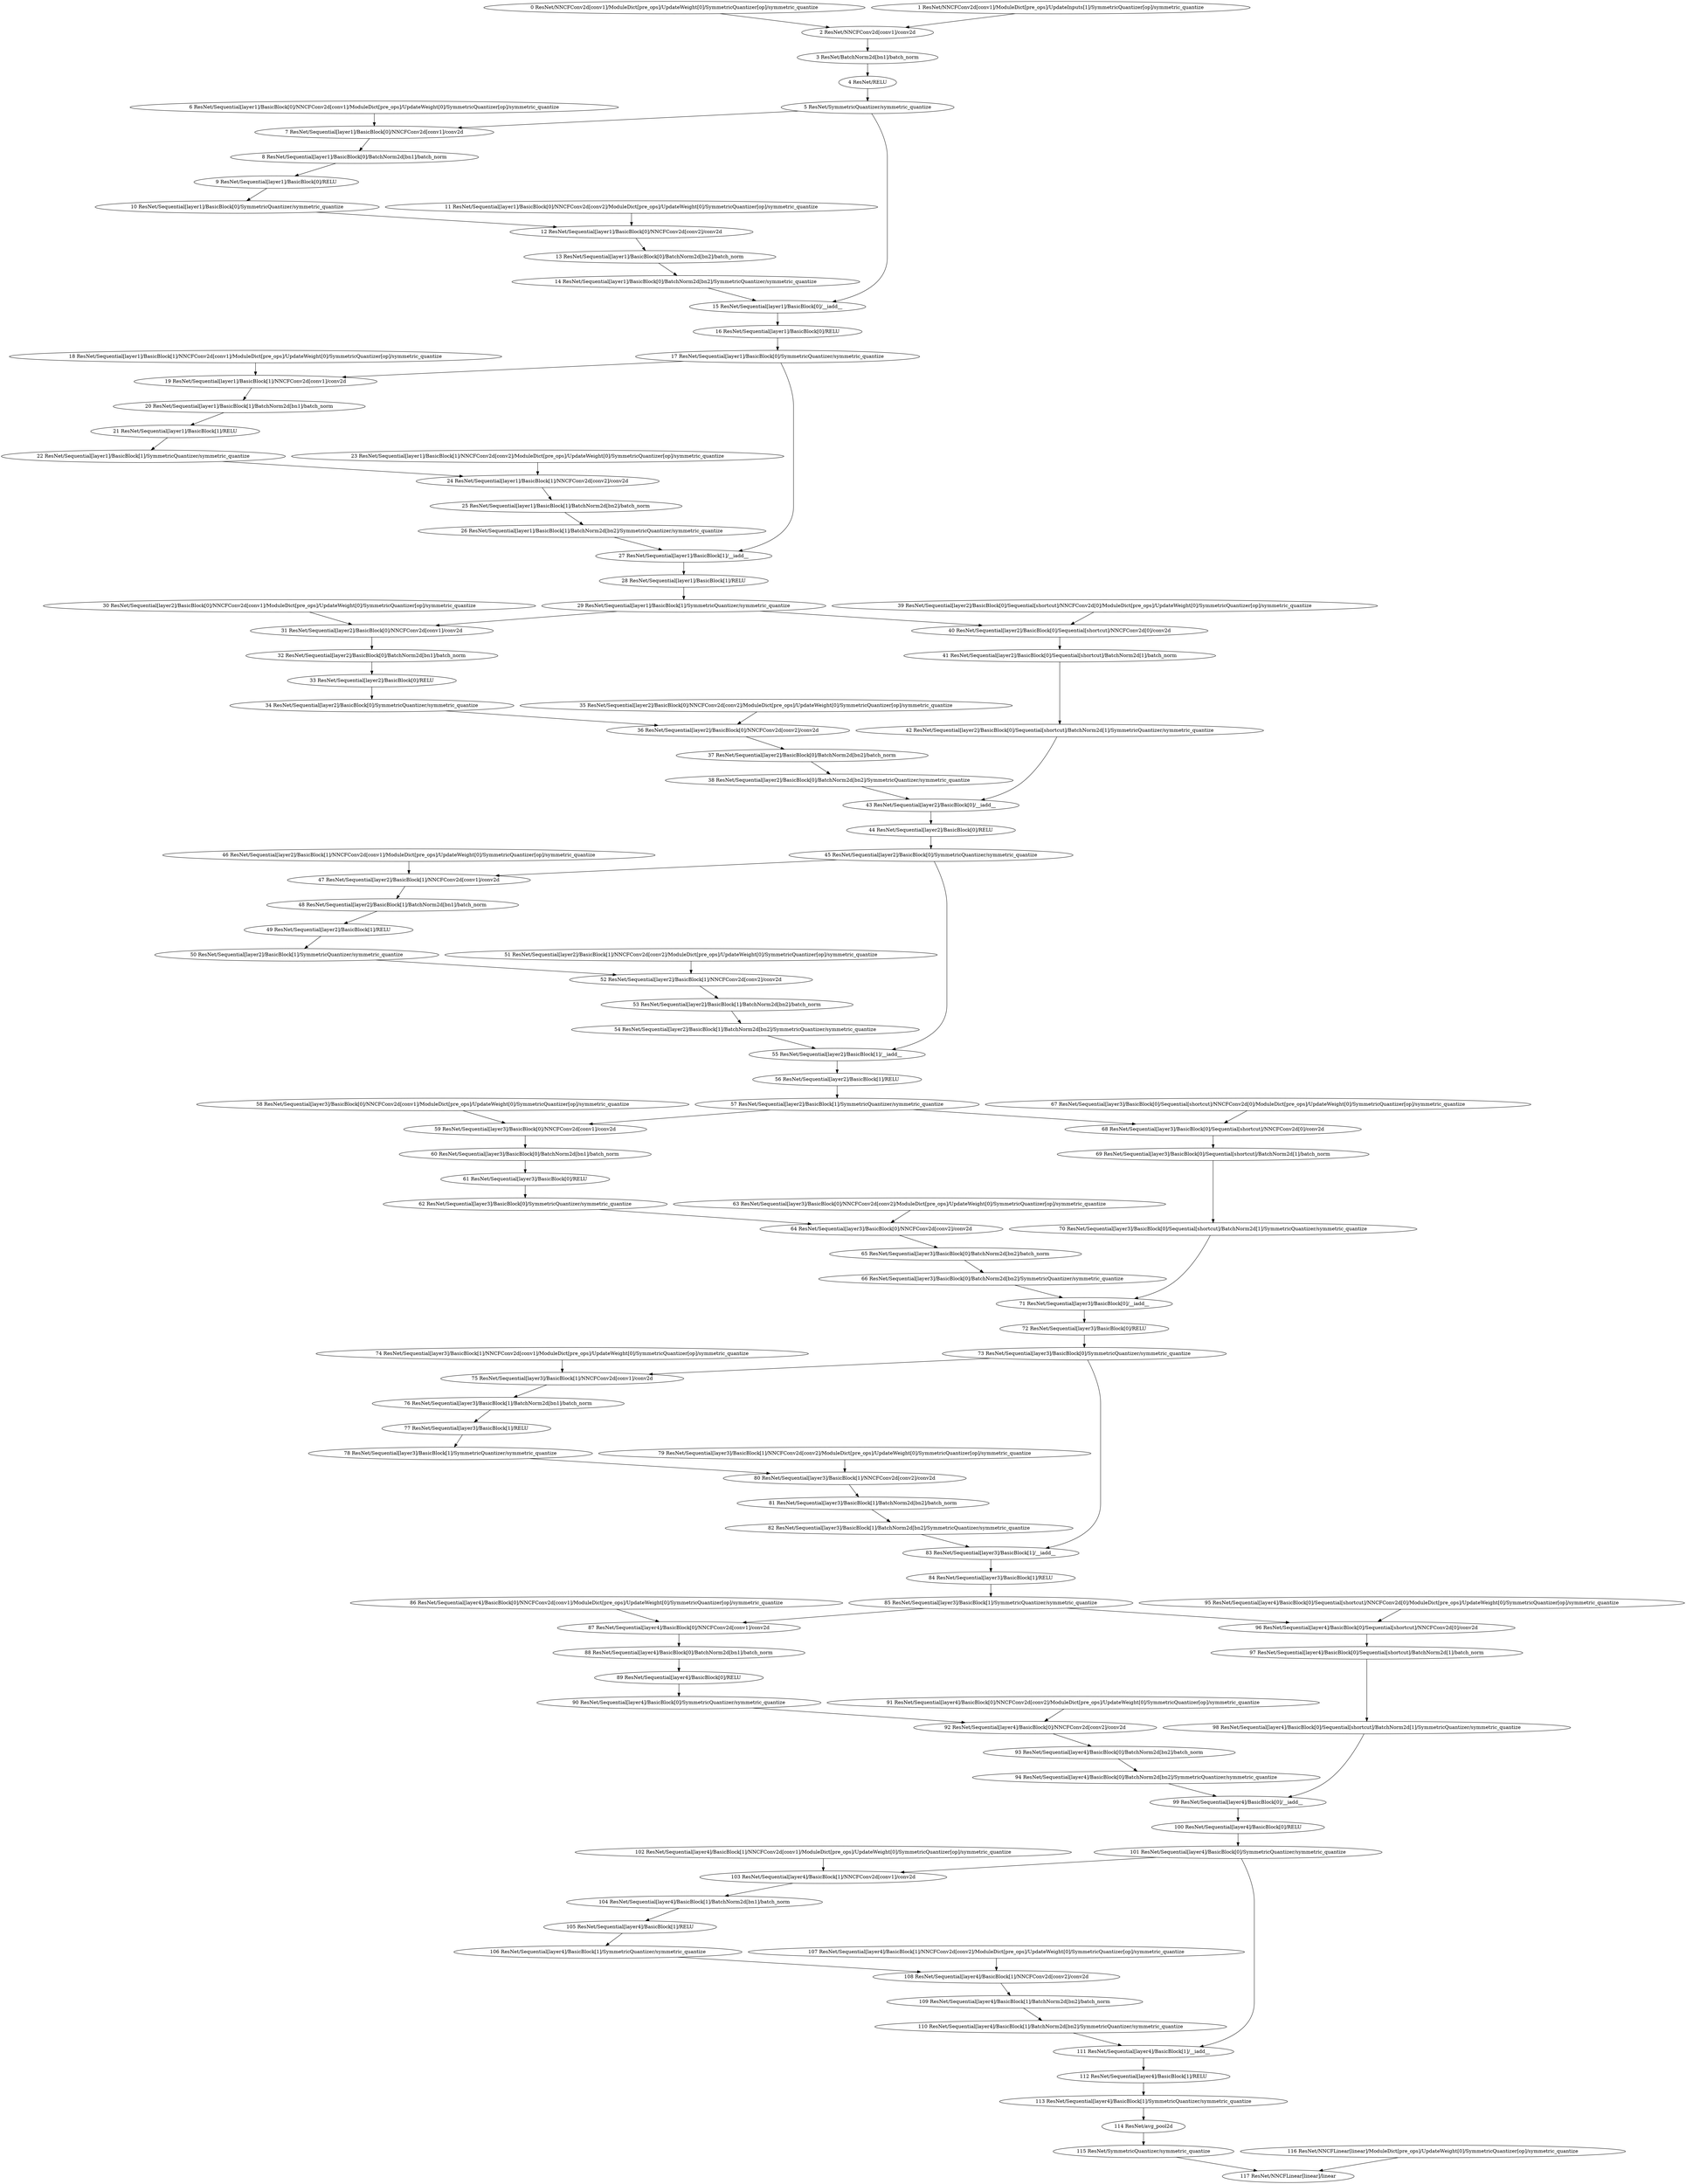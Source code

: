 strict digraph  {
"0 ResNet/NNCFConv2d[conv1]/ModuleDict[pre_ops]/UpdateWeight[0]/SymmetricQuantizer[op]/symmetric_quantize" [id=0, scope="ResNet/NNCFConv2d[conv1]/ModuleDict[pre_ops]/UpdateWeight[0]/SymmetricQuantizer[op]", type=symmetric_quantize];
"1 ResNet/NNCFConv2d[conv1]/ModuleDict[pre_ops]/UpdateInputs[1]/SymmetricQuantizer[op]/symmetric_quantize" [id=1, scope="ResNet/NNCFConv2d[conv1]/ModuleDict[pre_ops]/UpdateInputs[1]/SymmetricQuantizer[op]", type=symmetric_quantize];
"2 ResNet/NNCFConv2d[conv1]/conv2d" [id=2, scope="ResNet/NNCFConv2d[conv1]", type=conv2d];
"3 ResNet/BatchNorm2d[bn1]/batch_norm" [id=3, scope="ResNet/BatchNorm2d[bn1]", type=batch_norm];
"4 ResNet/RELU" [id=4, scope=ResNet, type=RELU];
"5 ResNet/SymmetricQuantizer/symmetric_quantize" [id=5, scope="ResNet/SymmetricQuantizer", type=symmetric_quantize];
"6 ResNet/Sequential[layer1]/BasicBlock[0]/NNCFConv2d[conv1]/ModuleDict[pre_ops]/UpdateWeight[0]/SymmetricQuantizer[op]/symmetric_quantize" [id=6, scope="ResNet/Sequential[layer1]/BasicBlock[0]/NNCFConv2d[conv1]/ModuleDict[pre_ops]/UpdateWeight[0]/SymmetricQuantizer[op]", type=symmetric_quantize];
"7 ResNet/Sequential[layer1]/BasicBlock[0]/NNCFConv2d[conv1]/conv2d" [id=7, scope="ResNet/Sequential[layer1]/BasicBlock[0]/NNCFConv2d[conv1]", type=conv2d];
"8 ResNet/Sequential[layer1]/BasicBlock[0]/BatchNorm2d[bn1]/batch_norm" [id=8, scope="ResNet/Sequential[layer1]/BasicBlock[0]/BatchNorm2d[bn1]", type=batch_norm];
"9 ResNet/Sequential[layer1]/BasicBlock[0]/RELU" [id=9, scope="ResNet/Sequential[layer1]/BasicBlock[0]", type=RELU];
"10 ResNet/Sequential[layer1]/BasicBlock[0]/SymmetricQuantizer/symmetric_quantize" [id=10, scope="ResNet/Sequential[layer1]/BasicBlock[0]/SymmetricQuantizer", type=symmetric_quantize];
"11 ResNet/Sequential[layer1]/BasicBlock[0]/NNCFConv2d[conv2]/ModuleDict[pre_ops]/UpdateWeight[0]/SymmetricQuantizer[op]/symmetric_quantize" [id=11, scope="ResNet/Sequential[layer1]/BasicBlock[0]/NNCFConv2d[conv2]/ModuleDict[pre_ops]/UpdateWeight[0]/SymmetricQuantizer[op]", type=symmetric_quantize];
"12 ResNet/Sequential[layer1]/BasicBlock[0]/NNCFConv2d[conv2]/conv2d" [id=12, scope="ResNet/Sequential[layer1]/BasicBlock[0]/NNCFConv2d[conv2]", type=conv2d];
"13 ResNet/Sequential[layer1]/BasicBlock[0]/BatchNorm2d[bn2]/batch_norm" [id=13, scope="ResNet/Sequential[layer1]/BasicBlock[0]/BatchNorm2d[bn2]", type=batch_norm];
"14 ResNet/Sequential[layer1]/BasicBlock[0]/BatchNorm2d[bn2]/SymmetricQuantizer/symmetric_quantize" [id=14, scope="ResNet/Sequential[layer1]/BasicBlock[0]/BatchNorm2d[bn2]/SymmetricQuantizer", type=symmetric_quantize];
"15 ResNet/Sequential[layer1]/BasicBlock[0]/__iadd__" [id=15, scope="ResNet/Sequential[layer1]/BasicBlock[0]", type=__iadd__];
"16 ResNet/Sequential[layer1]/BasicBlock[0]/RELU" [id=16, scope="ResNet/Sequential[layer1]/BasicBlock[0]", type=RELU];
"17 ResNet/Sequential[layer1]/BasicBlock[0]/SymmetricQuantizer/symmetric_quantize" [id=17, scope="ResNet/Sequential[layer1]/BasicBlock[0]/SymmetricQuantizer", type=symmetric_quantize];
"18 ResNet/Sequential[layer1]/BasicBlock[1]/NNCFConv2d[conv1]/ModuleDict[pre_ops]/UpdateWeight[0]/SymmetricQuantizer[op]/symmetric_quantize" [id=18, scope="ResNet/Sequential[layer1]/BasicBlock[1]/NNCFConv2d[conv1]/ModuleDict[pre_ops]/UpdateWeight[0]/SymmetricQuantizer[op]", type=symmetric_quantize];
"19 ResNet/Sequential[layer1]/BasicBlock[1]/NNCFConv2d[conv1]/conv2d" [id=19, scope="ResNet/Sequential[layer1]/BasicBlock[1]/NNCFConv2d[conv1]", type=conv2d];
"20 ResNet/Sequential[layer1]/BasicBlock[1]/BatchNorm2d[bn1]/batch_norm" [id=20, scope="ResNet/Sequential[layer1]/BasicBlock[1]/BatchNorm2d[bn1]", type=batch_norm];
"21 ResNet/Sequential[layer1]/BasicBlock[1]/RELU" [id=21, scope="ResNet/Sequential[layer1]/BasicBlock[1]", type=RELU];
"22 ResNet/Sequential[layer1]/BasicBlock[1]/SymmetricQuantizer/symmetric_quantize" [id=22, scope="ResNet/Sequential[layer1]/BasicBlock[1]/SymmetricQuantizer", type=symmetric_quantize];
"23 ResNet/Sequential[layer1]/BasicBlock[1]/NNCFConv2d[conv2]/ModuleDict[pre_ops]/UpdateWeight[0]/SymmetricQuantizer[op]/symmetric_quantize" [id=23, scope="ResNet/Sequential[layer1]/BasicBlock[1]/NNCFConv2d[conv2]/ModuleDict[pre_ops]/UpdateWeight[0]/SymmetricQuantizer[op]", type=symmetric_quantize];
"24 ResNet/Sequential[layer1]/BasicBlock[1]/NNCFConv2d[conv2]/conv2d" [id=24, scope="ResNet/Sequential[layer1]/BasicBlock[1]/NNCFConv2d[conv2]", type=conv2d];
"25 ResNet/Sequential[layer1]/BasicBlock[1]/BatchNorm2d[bn2]/batch_norm" [id=25, scope="ResNet/Sequential[layer1]/BasicBlock[1]/BatchNorm2d[bn2]", type=batch_norm];
"26 ResNet/Sequential[layer1]/BasicBlock[1]/BatchNorm2d[bn2]/SymmetricQuantizer/symmetric_quantize" [id=26, scope="ResNet/Sequential[layer1]/BasicBlock[1]/BatchNorm2d[bn2]/SymmetricQuantizer", type=symmetric_quantize];
"27 ResNet/Sequential[layer1]/BasicBlock[1]/__iadd__" [id=27, scope="ResNet/Sequential[layer1]/BasicBlock[1]", type=__iadd__];
"28 ResNet/Sequential[layer1]/BasicBlock[1]/RELU" [id=28, scope="ResNet/Sequential[layer1]/BasicBlock[1]", type=RELU];
"29 ResNet/Sequential[layer1]/BasicBlock[1]/SymmetricQuantizer/symmetric_quantize" [id=29, scope="ResNet/Sequential[layer1]/BasicBlock[1]/SymmetricQuantizer", type=symmetric_quantize];
"30 ResNet/Sequential[layer2]/BasicBlock[0]/NNCFConv2d[conv1]/ModuleDict[pre_ops]/UpdateWeight[0]/SymmetricQuantizer[op]/symmetric_quantize" [id=30, scope="ResNet/Sequential[layer2]/BasicBlock[0]/NNCFConv2d[conv1]/ModuleDict[pre_ops]/UpdateWeight[0]/SymmetricQuantizer[op]", type=symmetric_quantize];
"31 ResNet/Sequential[layer2]/BasicBlock[0]/NNCFConv2d[conv1]/conv2d" [id=31, scope="ResNet/Sequential[layer2]/BasicBlock[0]/NNCFConv2d[conv1]", type=conv2d];
"32 ResNet/Sequential[layer2]/BasicBlock[0]/BatchNorm2d[bn1]/batch_norm" [id=32, scope="ResNet/Sequential[layer2]/BasicBlock[0]/BatchNorm2d[bn1]", type=batch_norm];
"33 ResNet/Sequential[layer2]/BasicBlock[0]/RELU" [id=33, scope="ResNet/Sequential[layer2]/BasicBlock[0]", type=RELU];
"34 ResNet/Sequential[layer2]/BasicBlock[0]/SymmetricQuantizer/symmetric_quantize" [id=34, scope="ResNet/Sequential[layer2]/BasicBlock[0]/SymmetricQuantizer", type=symmetric_quantize];
"35 ResNet/Sequential[layer2]/BasicBlock[0]/NNCFConv2d[conv2]/ModuleDict[pre_ops]/UpdateWeight[0]/SymmetricQuantizer[op]/symmetric_quantize" [id=35, scope="ResNet/Sequential[layer2]/BasicBlock[0]/NNCFConv2d[conv2]/ModuleDict[pre_ops]/UpdateWeight[0]/SymmetricQuantizer[op]", type=symmetric_quantize];
"36 ResNet/Sequential[layer2]/BasicBlock[0]/NNCFConv2d[conv2]/conv2d" [id=36, scope="ResNet/Sequential[layer2]/BasicBlock[0]/NNCFConv2d[conv2]", type=conv2d];
"37 ResNet/Sequential[layer2]/BasicBlock[0]/BatchNorm2d[bn2]/batch_norm" [id=37, scope="ResNet/Sequential[layer2]/BasicBlock[0]/BatchNorm2d[bn2]", type=batch_norm];
"38 ResNet/Sequential[layer2]/BasicBlock[0]/BatchNorm2d[bn2]/SymmetricQuantizer/symmetric_quantize" [id=38, scope="ResNet/Sequential[layer2]/BasicBlock[0]/BatchNorm2d[bn2]/SymmetricQuantizer", type=symmetric_quantize];
"39 ResNet/Sequential[layer2]/BasicBlock[0]/Sequential[shortcut]/NNCFConv2d[0]/ModuleDict[pre_ops]/UpdateWeight[0]/SymmetricQuantizer[op]/symmetric_quantize" [id=39, scope="ResNet/Sequential[layer2]/BasicBlock[0]/Sequential[shortcut]/NNCFConv2d[0]/ModuleDict[pre_ops]/UpdateWeight[0]/SymmetricQuantizer[op]", type=symmetric_quantize];
"40 ResNet/Sequential[layer2]/BasicBlock[0]/Sequential[shortcut]/NNCFConv2d[0]/conv2d" [id=40, scope="ResNet/Sequential[layer2]/BasicBlock[0]/Sequential[shortcut]/NNCFConv2d[0]", type=conv2d];
"41 ResNet/Sequential[layer2]/BasicBlock[0]/Sequential[shortcut]/BatchNorm2d[1]/batch_norm" [id=41, scope="ResNet/Sequential[layer2]/BasicBlock[0]/Sequential[shortcut]/BatchNorm2d[1]", type=batch_norm];
"42 ResNet/Sequential[layer2]/BasicBlock[0]/Sequential[shortcut]/BatchNorm2d[1]/SymmetricQuantizer/symmetric_quantize" [id=42, scope="ResNet/Sequential[layer2]/BasicBlock[0]/Sequential[shortcut]/BatchNorm2d[1]/SymmetricQuantizer", type=symmetric_quantize];
"43 ResNet/Sequential[layer2]/BasicBlock[0]/__iadd__" [id=43, scope="ResNet/Sequential[layer2]/BasicBlock[0]", type=__iadd__];
"44 ResNet/Sequential[layer2]/BasicBlock[0]/RELU" [id=44, scope="ResNet/Sequential[layer2]/BasicBlock[0]", type=RELU];
"45 ResNet/Sequential[layer2]/BasicBlock[0]/SymmetricQuantizer/symmetric_quantize" [id=45, scope="ResNet/Sequential[layer2]/BasicBlock[0]/SymmetricQuantizer", type=symmetric_quantize];
"46 ResNet/Sequential[layer2]/BasicBlock[1]/NNCFConv2d[conv1]/ModuleDict[pre_ops]/UpdateWeight[0]/SymmetricQuantizer[op]/symmetric_quantize" [id=46, scope="ResNet/Sequential[layer2]/BasicBlock[1]/NNCFConv2d[conv1]/ModuleDict[pre_ops]/UpdateWeight[0]/SymmetricQuantizer[op]", type=symmetric_quantize];
"47 ResNet/Sequential[layer2]/BasicBlock[1]/NNCFConv2d[conv1]/conv2d" [id=47, scope="ResNet/Sequential[layer2]/BasicBlock[1]/NNCFConv2d[conv1]", type=conv2d];
"48 ResNet/Sequential[layer2]/BasicBlock[1]/BatchNorm2d[bn1]/batch_norm" [id=48, scope="ResNet/Sequential[layer2]/BasicBlock[1]/BatchNorm2d[bn1]", type=batch_norm];
"49 ResNet/Sequential[layer2]/BasicBlock[1]/RELU" [id=49, scope="ResNet/Sequential[layer2]/BasicBlock[1]", type=RELU];
"50 ResNet/Sequential[layer2]/BasicBlock[1]/SymmetricQuantizer/symmetric_quantize" [id=50, scope="ResNet/Sequential[layer2]/BasicBlock[1]/SymmetricQuantizer", type=symmetric_quantize];
"51 ResNet/Sequential[layer2]/BasicBlock[1]/NNCFConv2d[conv2]/ModuleDict[pre_ops]/UpdateWeight[0]/SymmetricQuantizer[op]/symmetric_quantize" [id=51, scope="ResNet/Sequential[layer2]/BasicBlock[1]/NNCFConv2d[conv2]/ModuleDict[pre_ops]/UpdateWeight[0]/SymmetricQuantizer[op]", type=symmetric_quantize];
"52 ResNet/Sequential[layer2]/BasicBlock[1]/NNCFConv2d[conv2]/conv2d" [id=52, scope="ResNet/Sequential[layer2]/BasicBlock[1]/NNCFConv2d[conv2]", type=conv2d];
"53 ResNet/Sequential[layer2]/BasicBlock[1]/BatchNorm2d[bn2]/batch_norm" [id=53, scope="ResNet/Sequential[layer2]/BasicBlock[1]/BatchNorm2d[bn2]", type=batch_norm];
"54 ResNet/Sequential[layer2]/BasicBlock[1]/BatchNorm2d[bn2]/SymmetricQuantizer/symmetric_quantize" [id=54, scope="ResNet/Sequential[layer2]/BasicBlock[1]/BatchNorm2d[bn2]/SymmetricQuantizer", type=symmetric_quantize];
"55 ResNet/Sequential[layer2]/BasicBlock[1]/__iadd__" [id=55, scope="ResNet/Sequential[layer2]/BasicBlock[1]", type=__iadd__];
"56 ResNet/Sequential[layer2]/BasicBlock[1]/RELU" [id=56, scope="ResNet/Sequential[layer2]/BasicBlock[1]", type=RELU];
"57 ResNet/Sequential[layer2]/BasicBlock[1]/SymmetricQuantizer/symmetric_quantize" [id=57, scope="ResNet/Sequential[layer2]/BasicBlock[1]/SymmetricQuantizer", type=symmetric_quantize];
"58 ResNet/Sequential[layer3]/BasicBlock[0]/NNCFConv2d[conv1]/ModuleDict[pre_ops]/UpdateWeight[0]/SymmetricQuantizer[op]/symmetric_quantize" [id=58, scope="ResNet/Sequential[layer3]/BasicBlock[0]/NNCFConv2d[conv1]/ModuleDict[pre_ops]/UpdateWeight[0]/SymmetricQuantizer[op]", type=symmetric_quantize];
"59 ResNet/Sequential[layer3]/BasicBlock[0]/NNCFConv2d[conv1]/conv2d" [id=59, scope="ResNet/Sequential[layer3]/BasicBlock[0]/NNCFConv2d[conv1]", type=conv2d];
"60 ResNet/Sequential[layer3]/BasicBlock[0]/BatchNorm2d[bn1]/batch_norm" [id=60, scope="ResNet/Sequential[layer3]/BasicBlock[0]/BatchNorm2d[bn1]", type=batch_norm];
"61 ResNet/Sequential[layer3]/BasicBlock[0]/RELU" [id=61, scope="ResNet/Sequential[layer3]/BasicBlock[0]", type=RELU];
"62 ResNet/Sequential[layer3]/BasicBlock[0]/SymmetricQuantizer/symmetric_quantize" [id=62, scope="ResNet/Sequential[layer3]/BasicBlock[0]/SymmetricQuantizer", type=symmetric_quantize];
"63 ResNet/Sequential[layer3]/BasicBlock[0]/NNCFConv2d[conv2]/ModuleDict[pre_ops]/UpdateWeight[0]/SymmetricQuantizer[op]/symmetric_quantize" [id=63, scope="ResNet/Sequential[layer3]/BasicBlock[0]/NNCFConv2d[conv2]/ModuleDict[pre_ops]/UpdateWeight[0]/SymmetricQuantizer[op]", type=symmetric_quantize];
"64 ResNet/Sequential[layer3]/BasicBlock[0]/NNCFConv2d[conv2]/conv2d" [id=64, scope="ResNet/Sequential[layer3]/BasicBlock[0]/NNCFConv2d[conv2]", type=conv2d];
"65 ResNet/Sequential[layer3]/BasicBlock[0]/BatchNorm2d[bn2]/batch_norm" [id=65, scope="ResNet/Sequential[layer3]/BasicBlock[0]/BatchNorm2d[bn2]", type=batch_norm];
"66 ResNet/Sequential[layer3]/BasicBlock[0]/BatchNorm2d[bn2]/SymmetricQuantizer/symmetric_quantize" [id=66, scope="ResNet/Sequential[layer3]/BasicBlock[0]/BatchNorm2d[bn2]/SymmetricQuantizer", type=symmetric_quantize];
"67 ResNet/Sequential[layer3]/BasicBlock[0]/Sequential[shortcut]/NNCFConv2d[0]/ModuleDict[pre_ops]/UpdateWeight[0]/SymmetricQuantizer[op]/symmetric_quantize" [id=67, scope="ResNet/Sequential[layer3]/BasicBlock[0]/Sequential[shortcut]/NNCFConv2d[0]/ModuleDict[pre_ops]/UpdateWeight[0]/SymmetricQuantizer[op]", type=symmetric_quantize];
"68 ResNet/Sequential[layer3]/BasicBlock[0]/Sequential[shortcut]/NNCFConv2d[0]/conv2d" [id=68, scope="ResNet/Sequential[layer3]/BasicBlock[0]/Sequential[shortcut]/NNCFConv2d[0]", type=conv2d];
"69 ResNet/Sequential[layer3]/BasicBlock[0]/Sequential[shortcut]/BatchNorm2d[1]/batch_norm" [id=69, scope="ResNet/Sequential[layer3]/BasicBlock[0]/Sequential[shortcut]/BatchNorm2d[1]", type=batch_norm];
"70 ResNet/Sequential[layer3]/BasicBlock[0]/Sequential[shortcut]/BatchNorm2d[1]/SymmetricQuantizer/symmetric_quantize" [id=70, scope="ResNet/Sequential[layer3]/BasicBlock[0]/Sequential[shortcut]/BatchNorm2d[1]/SymmetricQuantizer", type=symmetric_quantize];
"71 ResNet/Sequential[layer3]/BasicBlock[0]/__iadd__" [id=71, scope="ResNet/Sequential[layer3]/BasicBlock[0]", type=__iadd__];
"72 ResNet/Sequential[layer3]/BasicBlock[0]/RELU" [id=72, scope="ResNet/Sequential[layer3]/BasicBlock[0]", type=RELU];
"73 ResNet/Sequential[layer3]/BasicBlock[0]/SymmetricQuantizer/symmetric_quantize" [id=73, scope="ResNet/Sequential[layer3]/BasicBlock[0]/SymmetricQuantizer", type=symmetric_quantize];
"74 ResNet/Sequential[layer3]/BasicBlock[1]/NNCFConv2d[conv1]/ModuleDict[pre_ops]/UpdateWeight[0]/SymmetricQuantizer[op]/symmetric_quantize" [id=74, scope="ResNet/Sequential[layer3]/BasicBlock[1]/NNCFConv2d[conv1]/ModuleDict[pre_ops]/UpdateWeight[0]/SymmetricQuantizer[op]", type=symmetric_quantize];
"75 ResNet/Sequential[layer3]/BasicBlock[1]/NNCFConv2d[conv1]/conv2d" [id=75, scope="ResNet/Sequential[layer3]/BasicBlock[1]/NNCFConv2d[conv1]", type=conv2d];
"76 ResNet/Sequential[layer3]/BasicBlock[1]/BatchNorm2d[bn1]/batch_norm" [id=76, scope="ResNet/Sequential[layer3]/BasicBlock[1]/BatchNorm2d[bn1]", type=batch_norm];
"77 ResNet/Sequential[layer3]/BasicBlock[1]/RELU" [id=77, scope="ResNet/Sequential[layer3]/BasicBlock[1]", type=RELU];
"78 ResNet/Sequential[layer3]/BasicBlock[1]/SymmetricQuantizer/symmetric_quantize" [id=78, scope="ResNet/Sequential[layer3]/BasicBlock[1]/SymmetricQuantizer", type=symmetric_quantize];
"79 ResNet/Sequential[layer3]/BasicBlock[1]/NNCFConv2d[conv2]/ModuleDict[pre_ops]/UpdateWeight[0]/SymmetricQuantizer[op]/symmetric_quantize" [id=79, scope="ResNet/Sequential[layer3]/BasicBlock[1]/NNCFConv2d[conv2]/ModuleDict[pre_ops]/UpdateWeight[0]/SymmetricQuantizer[op]", type=symmetric_quantize];
"80 ResNet/Sequential[layer3]/BasicBlock[1]/NNCFConv2d[conv2]/conv2d" [id=80, scope="ResNet/Sequential[layer3]/BasicBlock[1]/NNCFConv2d[conv2]", type=conv2d];
"81 ResNet/Sequential[layer3]/BasicBlock[1]/BatchNorm2d[bn2]/batch_norm" [id=81, scope="ResNet/Sequential[layer3]/BasicBlock[1]/BatchNorm2d[bn2]", type=batch_norm];
"82 ResNet/Sequential[layer3]/BasicBlock[1]/BatchNorm2d[bn2]/SymmetricQuantizer/symmetric_quantize" [id=82, scope="ResNet/Sequential[layer3]/BasicBlock[1]/BatchNorm2d[bn2]/SymmetricQuantizer", type=symmetric_quantize];
"83 ResNet/Sequential[layer3]/BasicBlock[1]/__iadd__" [id=83, scope="ResNet/Sequential[layer3]/BasicBlock[1]", type=__iadd__];
"84 ResNet/Sequential[layer3]/BasicBlock[1]/RELU" [id=84, scope="ResNet/Sequential[layer3]/BasicBlock[1]", type=RELU];
"85 ResNet/Sequential[layer3]/BasicBlock[1]/SymmetricQuantizer/symmetric_quantize" [id=85, scope="ResNet/Sequential[layer3]/BasicBlock[1]/SymmetricQuantizer", type=symmetric_quantize];
"86 ResNet/Sequential[layer4]/BasicBlock[0]/NNCFConv2d[conv1]/ModuleDict[pre_ops]/UpdateWeight[0]/SymmetricQuantizer[op]/symmetric_quantize" [id=86, scope="ResNet/Sequential[layer4]/BasicBlock[0]/NNCFConv2d[conv1]/ModuleDict[pre_ops]/UpdateWeight[0]/SymmetricQuantizer[op]", type=symmetric_quantize];
"87 ResNet/Sequential[layer4]/BasicBlock[0]/NNCFConv2d[conv1]/conv2d" [id=87, scope="ResNet/Sequential[layer4]/BasicBlock[0]/NNCFConv2d[conv1]", type=conv2d];
"88 ResNet/Sequential[layer4]/BasicBlock[0]/BatchNorm2d[bn1]/batch_norm" [id=88, scope="ResNet/Sequential[layer4]/BasicBlock[0]/BatchNorm2d[bn1]", type=batch_norm];
"89 ResNet/Sequential[layer4]/BasicBlock[0]/RELU" [id=89, scope="ResNet/Sequential[layer4]/BasicBlock[0]", type=RELU];
"90 ResNet/Sequential[layer4]/BasicBlock[0]/SymmetricQuantizer/symmetric_quantize" [id=90, scope="ResNet/Sequential[layer4]/BasicBlock[0]/SymmetricQuantizer", type=symmetric_quantize];
"91 ResNet/Sequential[layer4]/BasicBlock[0]/NNCFConv2d[conv2]/ModuleDict[pre_ops]/UpdateWeight[0]/SymmetricQuantizer[op]/symmetric_quantize" [id=91, scope="ResNet/Sequential[layer4]/BasicBlock[0]/NNCFConv2d[conv2]/ModuleDict[pre_ops]/UpdateWeight[0]/SymmetricQuantizer[op]", type=symmetric_quantize];
"92 ResNet/Sequential[layer4]/BasicBlock[0]/NNCFConv2d[conv2]/conv2d" [id=92, scope="ResNet/Sequential[layer4]/BasicBlock[0]/NNCFConv2d[conv2]", type=conv2d];
"93 ResNet/Sequential[layer4]/BasicBlock[0]/BatchNorm2d[bn2]/batch_norm" [id=93, scope="ResNet/Sequential[layer4]/BasicBlock[0]/BatchNorm2d[bn2]", type=batch_norm];
"94 ResNet/Sequential[layer4]/BasicBlock[0]/BatchNorm2d[bn2]/SymmetricQuantizer/symmetric_quantize" [id=94, scope="ResNet/Sequential[layer4]/BasicBlock[0]/BatchNorm2d[bn2]/SymmetricQuantizer", type=symmetric_quantize];
"95 ResNet/Sequential[layer4]/BasicBlock[0]/Sequential[shortcut]/NNCFConv2d[0]/ModuleDict[pre_ops]/UpdateWeight[0]/SymmetricQuantizer[op]/symmetric_quantize" [id=95, scope="ResNet/Sequential[layer4]/BasicBlock[0]/Sequential[shortcut]/NNCFConv2d[0]/ModuleDict[pre_ops]/UpdateWeight[0]/SymmetricQuantizer[op]", type=symmetric_quantize];
"96 ResNet/Sequential[layer4]/BasicBlock[0]/Sequential[shortcut]/NNCFConv2d[0]/conv2d" [id=96, scope="ResNet/Sequential[layer4]/BasicBlock[0]/Sequential[shortcut]/NNCFConv2d[0]", type=conv2d];
"97 ResNet/Sequential[layer4]/BasicBlock[0]/Sequential[shortcut]/BatchNorm2d[1]/batch_norm" [id=97, scope="ResNet/Sequential[layer4]/BasicBlock[0]/Sequential[shortcut]/BatchNorm2d[1]", type=batch_norm];
"98 ResNet/Sequential[layer4]/BasicBlock[0]/Sequential[shortcut]/BatchNorm2d[1]/SymmetricQuantizer/symmetric_quantize" [id=98, scope="ResNet/Sequential[layer4]/BasicBlock[0]/Sequential[shortcut]/BatchNorm2d[1]/SymmetricQuantizer", type=symmetric_quantize];
"99 ResNet/Sequential[layer4]/BasicBlock[0]/__iadd__" [id=99, scope="ResNet/Sequential[layer4]/BasicBlock[0]", type=__iadd__];
"100 ResNet/Sequential[layer4]/BasicBlock[0]/RELU" [id=100, scope="ResNet/Sequential[layer4]/BasicBlock[0]", type=RELU];
"101 ResNet/Sequential[layer4]/BasicBlock[0]/SymmetricQuantizer/symmetric_quantize" [id=101, scope="ResNet/Sequential[layer4]/BasicBlock[0]/SymmetricQuantizer", type=symmetric_quantize];
"102 ResNet/Sequential[layer4]/BasicBlock[1]/NNCFConv2d[conv1]/ModuleDict[pre_ops]/UpdateWeight[0]/SymmetricQuantizer[op]/symmetric_quantize" [id=102, scope="ResNet/Sequential[layer4]/BasicBlock[1]/NNCFConv2d[conv1]/ModuleDict[pre_ops]/UpdateWeight[0]/SymmetricQuantizer[op]", type=symmetric_quantize];
"103 ResNet/Sequential[layer4]/BasicBlock[1]/NNCFConv2d[conv1]/conv2d" [id=103, scope="ResNet/Sequential[layer4]/BasicBlock[1]/NNCFConv2d[conv1]", type=conv2d];
"104 ResNet/Sequential[layer4]/BasicBlock[1]/BatchNorm2d[bn1]/batch_norm" [id=104, scope="ResNet/Sequential[layer4]/BasicBlock[1]/BatchNorm2d[bn1]", type=batch_norm];
"105 ResNet/Sequential[layer4]/BasicBlock[1]/RELU" [id=105, scope="ResNet/Sequential[layer4]/BasicBlock[1]", type=RELU];
"106 ResNet/Sequential[layer4]/BasicBlock[1]/SymmetricQuantizer/symmetric_quantize" [id=106, scope="ResNet/Sequential[layer4]/BasicBlock[1]/SymmetricQuantizer", type=symmetric_quantize];
"107 ResNet/Sequential[layer4]/BasicBlock[1]/NNCFConv2d[conv2]/ModuleDict[pre_ops]/UpdateWeight[0]/SymmetricQuantizer[op]/symmetric_quantize" [id=107, scope="ResNet/Sequential[layer4]/BasicBlock[1]/NNCFConv2d[conv2]/ModuleDict[pre_ops]/UpdateWeight[0]/SymmetricQuantizer[op]", type=symmetric_quantize];
"108 ResNet/Sequential[layer4]/BasicBlock[1]/NNCFConv2d[conv2]/conv2d" [id=108, scope="ResNet/Sequential[layer4]/BasicBlock[1]/NNCFConv2d[conv2]", type=conv2d];
"109 ResNet/Sequential[layer4]/BasicBlock[1]/BatchNorm2d[bn2]/batch_norm" [id=109, scope="ResNet/Sequential[layer4]/BasicBlock[1]/BatchNorm2d[bn2]", type=batch_norm];
"110 ResNet/Sequential[layer4]/BasicBlock[1]/BatchNorm2d[bn2]/SymmetricQuantizer/symmetric_quantize" [id=110, scope="ResNet/Sequential[layer4]/BasicBlock[1]/BatchNorm2d[bn2]/SymmetricQuantizer", type=symmetric_quantize];
"111 ResNet/Sequential[layer4]/BasicBlock[1]/__iadd__" [id=111, scope="ResNet/Sequential[layer4]/BasicBlock[1]", type=__iadd__];
"112 ResNet/Sequential[layer4]/BasicBlock[1]/RELU" [id=112, scope="ResNet/Sequential[layer4]/BasicBlock[1]", type=RELU];
"113 ResNet/Sequential[layer4]/BasicBlock[1]/SymmetricQuantizer/symmetric_quantize" [id=113, scope="ResNet/Sequential[layer4]/BasicBlock[1]/SymmetricQuantizer", type=symmetric_quantize];
"114 ResNet/avg_pool2d" [id=114, scope=ResNet, type=avg_pool2d];
"115 ResNet/SymmetricQuantizer/symmetric_quantize" [id=115, scope="ResNet/SymmetricQuantizer", type=symmetric_quantize];
"116 ResNet/NNCFLinear[linear]/ModuleDict[pre_ops]/UpdateWeight[0]/SymmetricQuantizer[op]/symmetric_quantize" [id=116, scope="ResNet/NNCFLinear[linear]/ModuleDict[pre_ops]/UpdateWeight[0]/SymmetricQuantizer[op]", type=symmetric_quantize];
"117 ResNet/NNCFLinear[linear]/linear" [id=117, scope="ResNet/NNCFLinear[linear]", type=linear];
"0 ResNet/NNCFConv2d[conv1]/ModuleDict[pre_ops]/UpdateWeight[0]/SymmetricQuantizer[op]/symmetric_quantize" -> "2 ResNet/NNCFConv2d[conv1]/conv2d";
"1 ResNet/NNCFConv2d[conv1]/ModuleDict[pre_ops]/UpdateInputs[1]/SymmetricQuantizer[op]/symmetric_quantize" -> "2 ResNet/NNCFConv2d[conv1]/conv2d";
"2 ResNet/NNCFConv2d[conv1]/conv2d" -> "3 ResNet/BatchNorm2d[bn1]/batch_norm";
"3 ResNet/BatchNorm2d[bn1]/batch_norm" -> "4 ResNet/RELU";
"4 ResNet/RELU" -> "5 ResNet/SymmetricQuantizer/symmetric_quantize";
"5 ResNet/SymmetricQuantizer/symmetric_quantize" -> "7 ResNet/Sequential[layer1]/BasicBlock[0]/NNCFConv2d[conv1]/conv2d";
"6 ResNet/Sequential[layer1]/BasicBlock[0]/NNCFConv2d[conv1]/ModuleDict[pre_ops]/UpdateWeight[0]/SymmetricQuantizer[op]/symmetric_quantize" -> "7 ResNet/Sequential[layer1]/BasicBlock[0]/NNCFConv2d[conv1]/conv2d";
"7 ResNet/Sequential[layer1]/BasicBlock[0]/NNCFConv2d[conv1]/conv2d" -> "8 ResNet/Sequential[layer1]/BasicBlock[0]/BatchNorm2d[bn1]/batch_norm";
"8 ResNet/Sequential[layer1]/BasicBlock[0]/BatchNorm2d[bn1]/batch_norm" -> "9 ResNet/Sequential[layer1]/BasicBlock[0]/RELU";
"5 ResNet/SymmetricQuantizer/symmetric_quantize" -> "15 ResNet/Sequential[layer1]/BasicBlock[0]/__iadd__";
"9 ResNet/Sequential[layer1]/BasicBlock[0]/RELU" -> "10 ResNet/Sequential[layer1]/BasicBlock[0]/SymmetricQuantizer/symmetric_quantize";
"10 ResNet/Sequential[layer1]/BasicBlock[0]/SymmetricQuantizer/symmetric_quantize" -> "12 ResNet/Sequential[layer1]/BasicBlock[0]/NNCFConv2d[conv2]/conv2d";
"11 ResNet/Sequential[layer1]/BasicBlock[0]/NNCFConv2d[conv2]/ModuleDict[pre_ops]/UpdateWeight[0]/SymmetricQuantizer[op]/symmetric_quantize" -> "12 ResNet/Sequential[layer1]/BasicBlock[0]/NNCFConv2d[conv2]/conv2d";
"12 ResNet/Sequential[layer1]/BasicBlock[0]/NNCFConv2d[conv2]/conv2d" -> "13 ResNet/Sequential[layer1]/BasicBlock[0]/BatchNorm2d[bn2]/batch_norm";
"13 ResNet/Sequential[layer1]/BasicBlock[0]/BatchNorm2d[bn2]/batch_norm" -> "14 ResNet/Sequential[layer1]/BasicBlock[0]/BatchNorm2d[bn2]/SymmetricQuantizer/symmetric_quantize";
"14 ResNet/Sequential[layer1]/BasicBlock[0]/BatchNorm2d[bn2]/SymmetricQuantizer/symmetric_quantize" -> "15 ResNet/Sequential[layer1]/BasicBlock[0]/__iadd__";
"15 ResNet/Sequential[layer1]/BasicBlock[0]/__iadd__" -> "16 ResNet/Sequential[layer1]/BasicBlock[0]/RELU";
"16 ResNet/Sequential[layer1]/BasicBlock[0]/RELU" -> "17 ResNet/Sequential[layer1]/BasicBlock[0]/SymmetricQuantizer/symmetric_quantize";
"17 ResNet/Sequential[layer1]/BasicBlock[0]/SymmetricQuantizer/symmetric_quantize" -> "19 ResNet/Sequential[layer1]/BasicBlock[1]/NNCFConv2d[conv1]/conv2d";
"17 ResNet/Sequential[layer1]/BasicBlock[0]/SymmetricQuantizer/symmetric_quantize" -> "27 ResNet/Sequential[layer1]/BasicBlock[1]/__iadd__";
"18 ResNet/Sequential[layer1]/BasicBlock[1]/NNCFConv2d[conv1]/ModuleDict[pre_ops]/UpdateWeight[0]/SymmetricQuantizer[op]/symmetric_quantize" -> "19 ResNet/Sequential[layer1]/BasicBlock[1]/NNCFConv2d[conv1]/conv2d";
"19 ResNet/Sequential[layer1]/BasicBlock[1]/NNCFConv2d[conv1]/conv2d" -> "20 ResNet/Sequential[layer1]/BasicBlock[1]/BatchNorm2d[bn1]/batch_norm";
"20 ResNet/Sequential[layer1]/BasicBlock[1]/BatchNorm2d[bn1]/batch_norm" -> "21 ResNet/Sequential[layer1]/BasicBlock[1]/RELU";
"21 ResNet/Sequential[layer1]/BasicBlock[1]/RELU" -> "22 ResNet/Sequential[layer1]/BasicBlock[1]/SymmetricQuantizer/symmetric_quantize";
"22 ResNet/Sequential[layer1]/BasicBlock[1]/SymmetricQuantizer/symmetric_quantize" -> "24 ResNet/Sequential[layer1]/BasicBlock[1]/NNCFConv2d[conv2]/conv2d";
"23 ResNet/Sequential[layer1]/BasicBlock[1]/NNCFConv2d[conv2]/ModuleDict[pre_ops]/UpdateWeight[0]/SymmetricQuantizer[op]/symmetric_quantize" -> "24 ResNet/Sequential[layer1]/BasicBlock[1]/NNCFConv2d[conv2]/conv2d";
"24 ResNet/Sequential[layer1]/BasicBlock[1]/NNCFConv2d[conv2]/conv2d" -> "25 ResNet/Sequential[layer1]/BasicBlock[1]/BatchNorm2d[bn2]/batch_norm";
"25 ResNet/Sequential[layer1]/BasicBlock[1]/BatchNorm2d[bn2]/batch_norm" -> "26 ResNet/Sequential[layer1]/BasicBlock[1]/BatchNorm2d[bn2]/SymmetricQuantizer/symmetric_quantize";
"26 ResNet/Sequential[layer1]/BasicBlock[1]/BatchNorm2d[bn2]/SymmetricQuantizer/symmetric_quantize" -> "27 ResNet/Sequential[layer1]/BasicBlock[1]/__iadd__";
"27 ResNet/Sequential[layer1]/BasicBlock[1]/__iadd__" -> "28 ResNet/Sequential[layer1]/BasicBlock[1]/RELU";
"28 ResNet/Sequential[layer1]/BasicBlock[1]/RELU" -> "29 ResNet/Sequential[layer1]/BasicBlock[1]/SymmetricQuantizer/symmetric_quantize";
"29 ResNet/Sequential[layer1]/BasicBlock[1]/SymmetricQuantizer/symmetric_quantize" -> "31 ResNet/Sequential[layer2]/BasicBlock[0]/NNCFConv2d[conv1]/conv2d";
"29 ResNet/Sequential[layer1]/BasicBlock[1]/SymmetricQuantizer/symmetric_quantize" -> "40 ResNet/Sequential[layer2]/BasicBlock[0]/Sequential[shortcut]/NNCFConv2d[0]/conv2d";
"30 ResNet/Sequential[layer2]/BasicBlock[0]/NNCFConv2d[conv1]/ModuleDict[pre_ops]/UpdateWeight[0]/SymmetricQuantizer[op]/symmetric_quantize" -> "31 ResNet/Sequential[layer2]/BasicBlock[0]/NNCFConv2d[conv1]/conv2d";
"31 ResNet/Sequential[layer2]/BasicBlock[0]/NNCFConv2d[conv1]/conv2d" -> "32 ResNet/Sequential[layer2]/BasicBlock[0]/BatchNorm2d[bn1]/batch_norm";
"32 ResNet/Sequential[layer2]/BasicBlock[0]/BatchNorm2d[bn1]/batch_norm" -> "33 ResNet/Sequential[layer2]/BasicBlock[0]/RELU";
"33 ResNet/Sequential[layer2]/BasicBlock[0]/RELU" -> "34 ResNet/Sequential[layer2]/BasicBlock[0]/SymmetricQuantizer/symmetric_quantize";
"34 ResNet/Sequential[layer2]/BasicBlock[0]/SymmetricQuantizer/symmetric_quantize" -> "36 ResNet/Sequential[layer2]/BasicBlock[0]/NNCFConv2d[conv2]/conv2d";
"35 ResNet/Sequential[layer2]/BasicBlock[0]/NNCFConv2d[conv2]/ModuleDict[pre_ops]/UpdateWeight[0]/SymmetricQuantizer[op]/symmetric_quantize" -> "36 ResNet/Sequential[layer2]/BasicBlock[0]/NNCFConv2d[conv2]/conv2d";
"36 ResNet/Sequential[layer2]/BasicBlock[0]/NNCFConv2d[conv2]/conv2d" -> "37 ResNet/Sequential[layer2]/BasicBlock[0]/BatchNorm2d[bn2]/batch_norm";
"37 ResNet/Sequential[layer2]/BasicBlock[0]/BatchNorm2d[bn2]/batch_norm" -> "38 ResNet/Sequential[layer2]/BasicBlock[0]/BatchNorm2d[bn2]/SymmetricQuantizer/symmetric_quantize";
"38 ResNet/Sequential[layer2]/BasicBlock[0]/BatchNorm2d[bn2]/SymmetricQuantizer/symmetric_quantize" -> "43 ResNet/Sequential[layer2]/BasicBlock[0]/__iadd__";
"39 ResNet/Sequential[layer2]/BasicBlock[0]/Sequential[shortcut]/NNCFConv2d[0]/ModuleDict[pre_ops]/UpdateWeight[0]/SymmetricQuantizer[op]/symmetric_quantize" -> "40 ResNet/Sequential[layer2]/BasicBlock[0]/Sequential[shortcut]/NNCFConv2d[0]/conv2d";
"40 ResNet/Sequential[layer2]/BasicBlock[0]/Sequential[shortcut]/NNCFConv2d[0]/conv2d" -> "41 ResNet/Sequential[layer2]/BasicBlock[0]/Sequential[shortcut]/BatchNorm2d[1]/batch_norm";
"41 ResNet/Sequential[layer2]/BasicBlock[0]/Sequential[shortcut]/BatchNorm2d[1]/batch_norm" -> "42 ResNet/Sequential[layer2]/BasicBlock[0]/Sequential[shortcut]/BatchNorm2d[1]/SymmetricQuantizer/symmetric_quantize";
"42 ResNet/Sequential[layer2]/BasicBlock[0]/Sequential[shortcut]/BatchNorm2d[1]/SymmetricQuantizer/symmetric_quantize" -> "43 ResNet/Sequential[layer2]/BasicBlock[0]/__iadd__";
"43 ResNet/Sequential[layer2]/BasicBlock[0]/__iadd__" -> "44 ResNet/Sequential[layer2]/BasicBlock[0]/RELU";
"44 ResNet/Sequential[layer2]/BasicBlock[0]/RELU" -> "45 ResNet/Sequential[layer2]/BasicBlock[0]/SymmetricQuantizer/symmetric_quantize";
"45 ResNet/Sequential[layer2]/BasicBlock[0]/SymmetricQuantizer/symmetric_quantize" -> "47 ResNet/Sequential[layer2]/BasicBlock[1]/NNCFConv2d[conv1]/conv2d";
"45 ResNet/Sequential[layer2]/BasicBlock[0]/SymmetricQuantizer/symmetric_quantize" -> "55 ResNet/Sequential[layer2]/BasicBlock[1]/__iadd__";
"46 ResNet/Sequential[layer2]/BasicBlock[1]/NNCFConv2d[conv1]/ModuleDict[pre_ops]/UpdateWeight[0]/SymmetricQuantizer[op]/symmetric_quantize" -> "47 ResNet/Sequential[layer2]/BasicBlock[1]/NNCFConv2d[conv1]/conv2d";
"47 ResNet/Sequential[layer2]/BasicBlock[1]/NNCFConv2d[conv1]/conv2d" -> "48 ResNet/Sequential[layer2]/BasicBlock[1]/BatchNorm2d[bn1]/batch_norm";
"48 ResNet/Sequential[layer2]/BasicBlock[1]/BatchNorm2d[bn1]/batch_norm" -> "49 ResNet/Sequential[layer2]/BasicBlock[1]/RELU";
"49 ResNet/Sequential[layer2]/BasicBlock[1]/RELU" -> "50 ResNet/Sequential[layer2]/BasicBlock[1]/SymmetricQuantizer/symmetric_quantize";
"50 ResNet/Sequential[layer2]/BasicBlock[1]/SymmetricQuantizer/symmetric_quantize" -> "52 ResNet/Sequential[layer2]/BasicBlock[1]/NNCFConv2d[conv2]/conv2d";
"51 ResNet/Sequential[layer2]/BasicBlock[1]/NNCFConv2d[conv2]/ModuleDict[pre_ops]/UpdateWeight[0]/SymmetricQuantizer[op]/symmetric_quantize" -> "52 ResNet/Sequential[layer2]/BasicBlock[1]/NNCFConv2d[conv2]/conv2d";
"52 ResNet/Sequential[layer2]/BasicBlock[1]/NNCFConv2d[conv2]/conv2d" -> "53 ResNet/Sequential[layer2]/BasicBlock[1]/BatchNorm2d[bn2]/batch_norm";
"53 ResNet/Sequential[layer2]/BasicBlock[1]/BatchNorm2d[bn2]/batch_norm" -> "54 ResNet/Sequential[layer2]/BasicBlock[1]/BatchNorm2d[bn2]/SymmetricQuantizer/symmetric_quantize";
"54 ResNet/Sequential[layer2]/BasicBlock[1]/BatchNorm2d[bn2]/SymmetricQuantizer/symmetric_quantize" -> "55 ResNet/Sequential[layer2]/BasicBlock[1]/__iadd__";
"55 ResNet/Sequential[layer2]/BasicBlock[1]/__iadd__" -> "56 ResNet/Sequential[layer2]/BasicBlock[1]/RELU";
"56 ResNet/Sequential[layer2]/BasicBlock[1]/RELU" -> "57 ResNet/Sequential[layer2]/BasicBlock[1]/SymmetricQuantizer/symmetric_quantize";
"57 ResNet/Sequential[layer2]/BasicBlock[1]/SymmetricQuantizer/symmetric_quantize" -> "59 ResNet/Sequential[layer3]/BasicBlock[0]/NNCFConv2d[conv1]/conv2d";
"57 ResNet/Sequential[layer2]/BasicBlock[1]/SymmetricQuantizer/symmetric_quantize" -> "68 ResNet/Sequential[layer3]/BasicBlock[0]/Sequential[shortcut]/NNCFConv2d[0]/conv2d";
"58 ResNet/Sequential[layer3]/BasicBlock[0]/NNCFConv2d[conv1]/ModuleDict[pre_ops]/UpdateWeight[0]/SymmetricQuantizer[op]/symmetric_quantize" -> "59 ResNet/Sequential[layer3]/BasicBlock[0]/NNCFConv2d[conv1]/conv2d";
"59 ResNet/Sequential[layer3]/BasicBlock[0]/NNCFConv2d[conv1]/conv2d" -> "60 ResNet/Sequential[layer3]/BasicBlock[0]/BatchNorm2d[bn1]/batch_norm";
"60 ResNet/Sequential[layer3]/BasicBlock[0]/BatchNorm2d[bn1]/batch_norm" -> "61 ResNet/Sequential[layer3]/BasicBlock[0]/RELU";
"61 ResNet/Sequential[layer3]/BasicBlock[0]/RELU" -> "62 ResNet/Sequential[layer3]/BasicBlock[0]/SymmetricQuantizer/symmetric_quantize";
"62 ResNet/Sequential[layer3]/BasicBlock[0]/SymmetricQuantizer/symmetric_quantize" -> "64 ResNet/Sequential[layer3]/BasicBlock[0]/NNCFConv2d[conv2]/conv2d";
"63 ResNet/Sequential[layer3]/BasicBlock[0]/NNCFConv2d[conv2]/ModuleDict[pre_ops]/UpdateWeight[0]/SymmetricQuantizer[op]/symmetric_quantize" -> "64 ResNet/Sequential[layer3]/BasicBlock[0]/NNCFConv2d[conv2]/conv2d";
"64 ResNet/Sequential[layer3]/BasicBlock[0]/NNCFConv2d[conv2]/conv2d" -> "65 ResNet/Sequential[layer3]/BasicBlock[0]/BatchNorm2d[bn2]/batch_norm";
"65 ResNet/Sequential[layer3]/BasicBlock[0]/BatchNorm2d[bn2]/batch_norm" -> "66 ResNet/Sequential[layer3]/BasicBlock[0]/BatchNorm2d[bn2]/SymmetricQuantizer/symmetric_quantize";
"66 ResNet/Sequential[layer3]/BasicBlock[0]/BatchNorm2d[bn2]/SymmetricQuantizer/symmetric_quantize" -> "71 ResNet/Sequential[layer3]/BasicBlock[0]/__iadd__";
"67 ResNet/Sequential[layer3]/BasicBlock[0]/Sequential[shortcut]/NNCFConv2d[0]/ModuleDict[pre_ops]/UpdateWeight[0]/SymmetricQuantizer[op]/symmetric_quantize" -> "68 ResNet/Sequential[layer3]/BasicBlock[0]/Sequential[shortcut]/NNCFConv2d[0]/conv2d";
"68 ResNet/Sequential[layer3]/BasicBlock[0]/Sequential[shortcut]/NNCFConv2d[0]/conv2d" -> "69 ResNet/Sequential[layer3]/BasicBlock[0]/Sequential[shortcut]/BatchNorm2d[1]/batch_norm";
"69 ResNet/Sequential[layer3]/BasicBlock[0]/Sequential[shortcut]/BatchNorm2d[1]/batch_norm" -> "70 ResNet/Sequential[layer3]/BasicBlock[0]/Sequential[shortcut]/BatchNorm2d[1]/SymmetricQuantizer/symmetric_quantize";
"70 ResNet/Sequential[layer3]/BasicBlock[0]/Sequential[shortcut]/BatchNorm2d[1]/SymmetricQuantizer/symmetric_quantize" -> "71 ResNet/Sequential[layer3]/BasicBlock[0]/__iadd__";
"71 ResNet/Sequential[layer3]/BasicBlock[0]/__iadd__" -> "72 ResNet/Sequential[layer3]/BasicBlock[0]/RELU";
"72 ResNet/Sequential[layer3]/BasicBlock[0]/RELU" -> "73 ResNet/Sequential[layer3]/BasicBlock[0]/SymmetricQuantizer/symmetric_quantize";
"73 ResNet/Sequential[layer3]/BasicBlock[0]/SymmetricQuantizer/symmetric_quantize" -> "75 ResNet/Sequential[layer3]/BasicBlock[1]/NNCFConv2d[conv1]/conv2d";
"73 ResNet/Sequential[layer3]/BasicBlock[0]/SymmetricQuantizer/symmetric_quantize" -> "83 ResNet/Sequential[layer3]/BasicBlock[1]/__iadd__";
"74 ResNet/Sequential[layer3]/BasicBlock[1]/NNCFConv2d[conv1]/ModuleDict[pre_ops]/UpdateWeight[0]/SymmetricQuantizer[op]/symmetric_quantize" -> "75 ResNet/Sequential[layer3]/BasicBlock[1]/NNCFConv2d[conv1]/conv2d";
"75 ResNet/Sequential[layer3]/BasicBlock[1]/NNCFConv2d[conv1]/conv2d" -> "76 ResNet/Sequential[layer3]/BasicBlock[1]/BatchNorm2d[bn1]/batch_norm";
"76 ResNet/Sequential[layer3]/BasicBlock[1]/BatchNorm2d[bn1]/batch_norm" -> "77 ResNet/Sequential[layer3]/BasicBlock[1]/RELU";
"77 ResNet/Sequential[layer3]/BasicBlock[1]/RELU" -> "78 ResNet/Sequential[layer3]/BasicBlock[1]/SymmetricQuantizer/symmetric_quantize";
"78 ResNet/Sequential[layer3]/BasicBlock[1]/SymmetricQuantizer/symmetric_quantize" -> "80 ResNet/Sequential[layer3]/BasicBlock[1]/NNCFConv2d[conv2]/conv2d";
"79 ResNet/Sequential[layer3]/BasicBlock[1]/NNCFConv2d[conv2]/ModuleDict[pre_ops]/UpdateWeight[0]/SymmetricQuantizer[op]/symmetric_quantize" -> "80 ResNet/Sequential[layer3]/BasicBlock[1]/NNCFConv2d[conv2]/conv2d";
"80 ResNet/Sequential[layer3]/BasicBlock[1]/NNCFConv2d[conv2]/conv2d" -> "81 ResNet/Sequential[layer3]/BasicBlock[1]/BatchNorm2d[bn2]/batch_norm";
"81 ResNet/Sequential[layer3]/BasicBlock[1]/BatchNorm2d[bn2]/batch_norm" -> "82 ResNet/Sequential[layer3]/BasicBlock[1]/BatchNorm2d[bn2]/SymmetricQuantizer/symmetric_quantize";
"82 ResNet/Sequential[layer3]/BasicBlock[1]/BatchNorm2d[bn2]/SymmetricQuantizer/symmetric_quantize" -> "83 ResNet/Sequential[layer3]/BasicBlock[1]/__iadd__";
"83 ResNet/Sequential[layer3]/BasicBlock[1]/__iadd__" -> "84 ResNet/Sequential[layer3]/BasicBlock[1]/RELU";
"84 ResNet/Sequential[layer3]/BasicBlock[1]/RELU" -> "85 ResNet/Sequential[layer3]/BasicBlock[1]/SymmetricQuantizer/symmetric_quantize";
"85 ResNet/Sequential[layer3]/BasicBlock[1]/SymmetricQuantizer/symmetric_quantize" -> "87 ResNet/Sequential[layer4]/BasicBlock[0]/NNCFConv2d[conv1]/conv2d";
"85 ResNet/Sequential[layer3]/BasicBlock[1]/SymmetricQuantizer/symmetric_quantize" -> "96 ResNet/Sequential[layer4]/BasicBlock[0]/Sequential[shortcut]/NNCFConv2d[0]/conv2d";
"86 ResNet/Sequential[layer4]/BasicBlock[0]/NNCFConv2d[conv1]/ModuleDict[pre_ops]/UpdateWeight[0]/SymmetricQuantizer[op]/symmetric_quantize" -> "87 ResNet/Sequential[layer4]/BasicBlock[0]/NNCFConv2d[conv1]/conv2d";
"87 ResNet/Sequential[layer4]/BasicBlock[0]/NNCFConv2d[conv1]/conv2d" -> "88 ResNet/Sequential[layer4]/BasicBlock[0]/BatchNorm2d[bn1]/batch_norm";
"88 ResNet/Sequential[layer4]/BasicBlock[0]/BatchNorm2d[bn1]/batch_norm" -> "89 ResNet/Sequential[layer4]/BasicBlock[0]/RELU";
"89 ResNet/Sequential[layer4]/BasicBlock[0]/RELU" -> "90 ResNet/Sequential[layer4]/BasicBlock[0]/SymmetricQuantizer/symmetric_quantize";
"90 ResNet/Sequential[layer4]/BasicBlock[0]/SymmetricQuantizer/symmetric_quantize" -> "92 ResNet/Sequential[layer4]/BasicBlock[0]/NNCFConv2d[conv2]/conv2d";
"91 ResNet/Sequential[layer4]/BasicBlock[0]/NNCFConv2d[conv2]/ModuleDict[pre_ops]/UpdateWeight[0]/SymmetricQuantizer[op]/symmetric_quantize" -> "92 ResNet/Sequential[layer4]/BasicBlock[0]/NNCFConv2d[conv2]/conv2d";
"92 ResNet/Sequential[layer4]/BasicBlock[0]/NNCFConv2d[conv2]/conv2d" -> "93 ResNet/Sequential[layer4]/BasicBlock[0]/BatchNorm2d[bn2]/batch_norm";
"93 ResNet/Sequential[layer4]/BasicBlock[0]/BatchNorm2d[bn2]/batch_norm" -> "94 ResNet/Sequential[layer4]/BasicBlock[0]/BatchNorm2d[bn2]/SymmetricQuantizer/symmetric_quantize";
"94 ResNet/Sequential[layer4]/BasicBlock[0]/BatchNorm2d[bn2]/SymmetricQuantizer/symmetric_quantize" -> "99 ResNet/Sequential[layer4]/BasicBlock[0]/__iadd__";
"95 ResNet/Sequential[layer4]/BasicBlock[0]/Sequential[shortcut]/NNCFConv2d[0]/ModuleDict[pre_ops]/UpdateWeight[0]/SymmetricQuantizer[op]/symmetric_quantize" -> "96 ResNet/Sequential[layer4]/BasicBlock[0]/Sequential[shortcut]/NNCFConv2d[0]/conv2d";
"96 ResNet/Sequential[layer4]/BasicBlock[0]/Sequential[shortcut]/NNCFConv2d[0]/conv2d" -> "97 ResNet/Sequential[layer4]/BasicBlock[0]/Sequential[shortcut]/BatchNorm2d[1]/batch_norm";
"97 ResNet/Sequential[layer4]/BasicBlock[0]/Sequential[shortcut]/BatchNorm2d[1]/batch_norm" -> "98 ResNet/Sequential[layer4]/BasicBlock[0]/Sequential[shortcut]/BatchNorm2d[1]/SymmetricQuantizer/symmetric_quantize";
"98 ResNet/Sequential[layer4]/BasicBlock[0]/Sequential[shortcut]/BatchNorm2d[1]/SymmetricQuantizer/symmetric_quantize" -> "99 ResNet/Sequential[layer4]/BasicBlock[0]/__iadd__";
"99 ResNet/Sequential[layer4]/BasicBlock[0]/__iadd__" -> "100 ResNet/Sequential[layer4]/BasicBlock[0]/RELU";
"100 ResNet/Sequential[layer4]/BasicBlock[0]/RELU" -> "101 ResNet/Sequential[layer4]/BasicBlock[0]/SymmetricQuantizer/symmetric_quantize";
"101 ResNet/Sequential[layer4]/BasicBlock[0]/SymmetricQuantizer/symmetric_quantize" -> "103 ResNet/Sequential[layer4]/BasicBlock[1]/NNCFConv2d[conv1]/conv2d";
"101 ResNet/Sequential[layer4]/BasicBlock[0]/SymmetricQuantizer/symmetric_quantize" -> "111 ResNet/Sequential[layer4]/BasicBlock[1]/__iadd__";
"102 ResNet/Sequential[layer4]/BasicBlock[1]/NNCFConv2d[conv1]/ModuleDict[pre_ops]/UpdateWeight[0]/SymmetricQuantizer[op]/symmetric_quantize" -> "103 ResNet/Sequential[layer4]/BasicBlock[1]/NNCFConv2d[conv1]/conv2d";
"103 ResNet/Sequential[layer4]/BasicBlock[1]/NNCFConv2d[conv1]/conv2d" -> "104 ResNet/Sequential[layer4]/BasicBlock[1]/BatchNorm2d[bn1]/batch_norm";
"104 ResNet/Sequential[layer4]/BasicBlock[1]/BatchNorm2d[bn1]/batch_norm" -> "105 ResNet/Sequential[layer4]/BasicBlock[1]/RELU";
"105 ResNet/Sequential[layer4]/BasicBlock[1]/RELU" -> "106 ResNet/Sequential[layer4]/BasicBlock[1]/SymmetricQuantizer/symmetric_quantize";
"106 ResNet/Sequential[layer4]/BasicBlock[1]/SymmetricQuantizer/symmetric_quantize" -> "108 ResNet/Sequential[layer4]/BasicBlock[1]/NNCFConv2d[conv2]/conv2d";
"107 ResNet/Sequential[layer4]/BasicBlock[1]/NNCFConv2d[conv2]/ModuleDict[pre_ops]/UpdateWeight[0]/SymmetricQuantizer[op]/symmetric_quantize" -> "108 ResNet/Sequential[layer4]/BasicBlock[1]/NNCFConv2d[conv2]/conv2d";
"108 ResNet/Sequential[layer4]/BasicBlock[1]/NNCFConv2d[conv2]/conv2d" -> "109 ResNet/Sequential[layer4]/BasicBlock[1]/BatchNorm2d[bn2]/batch_norm";
"109 ResNet/Sequential[layer4]/BasicBlock[1]/BatchNorm2d[bn2]/batch_norm" -> "110 ResNet/Sequential[layer4]/BasicBlock[1]/BatchNorm2d[bn2]/SymmetricQuantizer/symmetric_quantize";
"110 ResNet/Sequential[layer4]/BasicBlock[1]/BatchNorm2d[bn2]/SymmetricQuantizer/symmetric_quantize" -> "111 ResNet/Sequential[layer4]/BasicBlock[1]/__iadd__";
"111 ResNet/Sequential[layer4]/BasicBlock[1]/__iadd__" -> "112 ResNet/Sequential[layer4]/BasicBlock[1]/RELU";
"112 ResNet/Sequential[layer4]/BasicBlock[1]/RELU" -> "113 ResNet/Sequential[layer4]/BasicBlock[1]/SymmetricQuantizer/symmetric_quantize";
"113 ResNet/Sequential[layer4]/BasicBlock[1]/SymmetricQuantizer/symmetric_quantize" -> "114 ResNet/avg_pool2d";
"114 ResNet/avg_pool2d" -> "115 ResNet/SymmetricQuantizer/symmetric_quantize";
"115 ResNet/SymmetricQuantizer/symmetric_quantize" -> "117 ResNet/NNCFLinear[linear]/linear";
"116 ResNet/NNCFLinear[linear]/ModuleDict[pre_ops]/UpdateWeight[0]/SymmetricQuantizer[op]/symmetric_quantize" -> "117 ResNet/NNCFLinear[linear]/linear";
}
